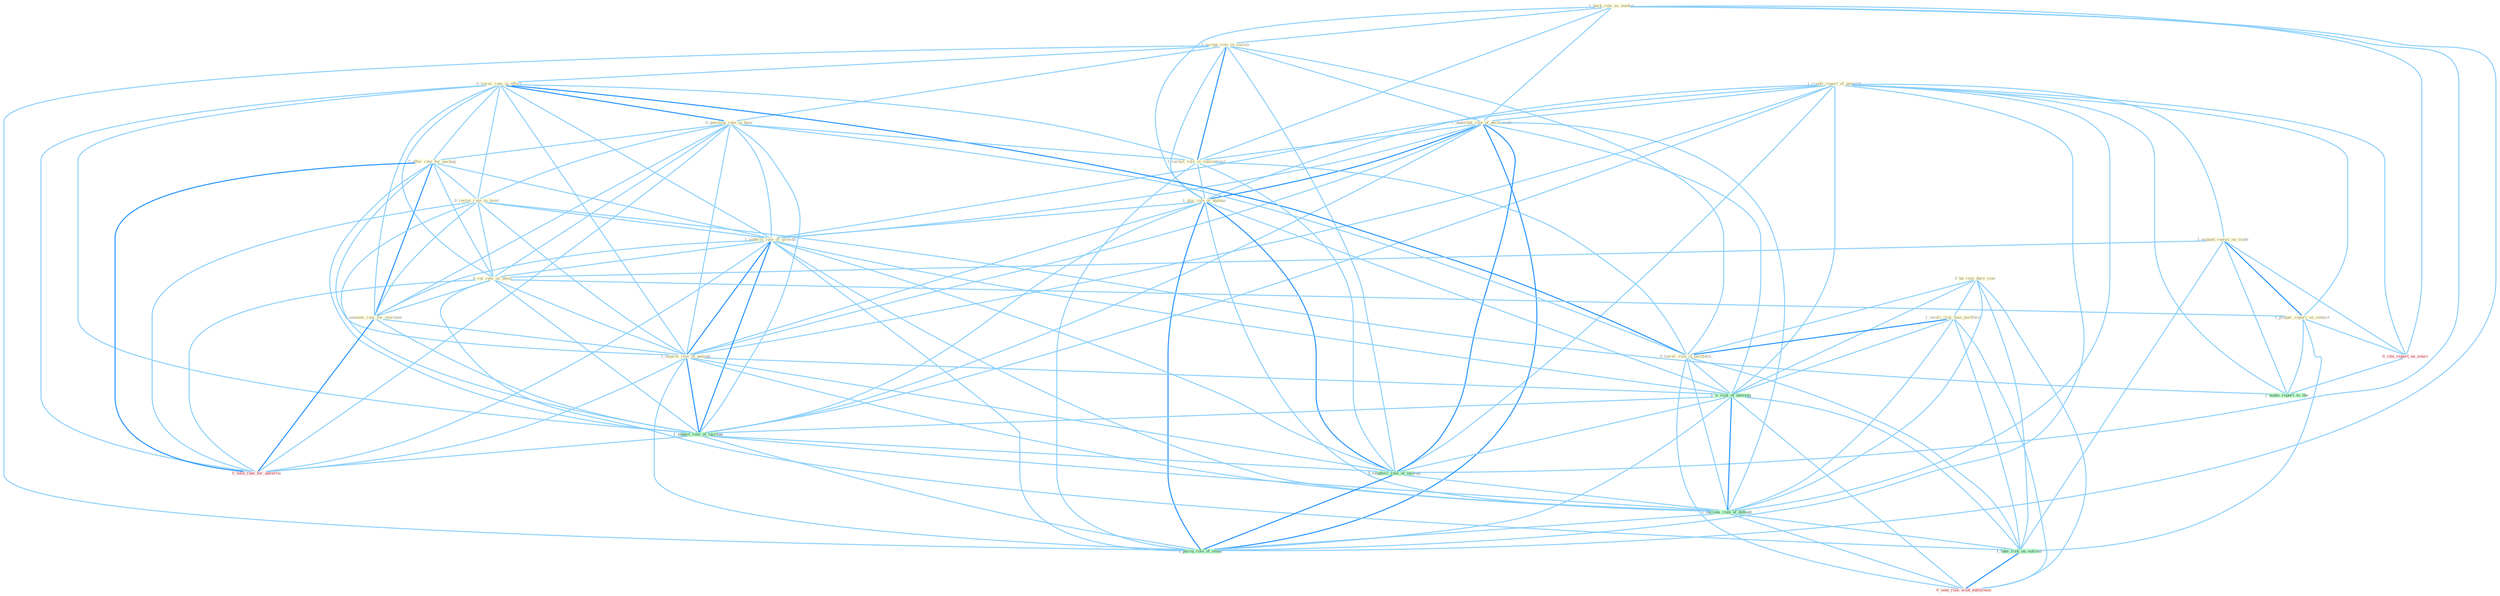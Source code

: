 Graph G{ 
    node
    [shape=polygon,style=filled,width=.5,height=.06,color="#BDFCC9",fixedsize=true,fontsize=4,
    fontcolor="#2f4f4f"];
    {node
    [color="#ffffe0", fontcolor="#8b7d6b"] "1_credit_report_of_genocid " "1_back_role_as_mediat " "0_be_risk_dure_year " "1_occupi_role_in_societi " "1_undertak_role_of_decis-make " "0_lower_rate_in_effort " "0_question_rate_in_hear " "1_offer_rate_for_packag " "1_curtail_role_in_subcontract " "1_expand_report_on_trade " "1_plai_role_of_dummi " "1_involv_risk_than_portfolio " "0_restor_rate_to_level " "1_underst_rate_of_growth " "0_cut_rate_on_them " "1_announc_rate_for_yearnum " "0_lower_risk_in_portfolio " "1_prepar_report_on_contact " "1_improv_rate_of_patient "}
{node [color="#fff0f5", fontcolor="#b22222"] "0_cite_report_as_sourc " "0_take_risk_with_entitynam " "0_hold_rate_for_advertis "}
edge [color="#B0E2FF"];

	"1_credit_report_of_genocid " -- "1_undertak_role_of_decis-make " [w="1", color="#87cefa" ];
	"1_credit_report_of_genocid " -- "1_expand_report_on_trade " [w="1", color="#87cefa" ];
	"1_credit_report_of_genocid " -- "1_plai_role_of_dummi " [w="1", color="#87cefa" ];
	"1_credit_report_of_genocid " -- "1_underst_rate_of_growth " [w="1", color="#87cefa" ];
	"1_credit_report_of_genocid " -- "1_prepar_report_on_contact " [w="1", color="#87cefa" ];
	"1_credit_report_of_genocid " -- "1_improv_rate_of_patient " [w="1", color="#87cefa" ];
	"1_credit_report_of_genocid " -- "1_'s_risk_of_messag " [w="1", color="#87cefa" ];
	"1_credit_report_of_genocid " -- "1_expect_rate_of_increas " [w="1", color="#87cefa" ];
	"1_credit_report_of_genocid " -- "1_reinforc_role_of_institut " [w="1", color="#87cefa" ];
	"1_credit_report_of_genocid " -- "1_increas_risk_of_default " [w="1", color="#87cefa" ];
	"1_credit_report_of_genocid " -- "0_cite_report_as_sourc " [w="1", color="#87cefa" ];
	"1_credit_report_of_genocid " -- "1_pursu_role_of_senat " [w="1", color="#87cefa" ];
	"1_credit_report_of_genocid " -- "1_make_report_to_the " [w="1", color="#87cefa" ];
	"1_back_role_as_mediat " -- "1_occupi_role_in_societi " [w="1", color="#87cefa" ];
	"1_back_role_as_mediat " -- "1_undertak_role_of_decis-make " [w="1", color="#87cefa" ];
	"1_back_role_as_mediat " -- "1_curtail_role_in_subcontract " [w="1", color="#87cefa" ];
	"1_back_role_as_mediat " -- "1_plai_role_of_dummi " [w="1", color="#87cefa" ];
	"1_back_role_as_mediat " -- "1_reinforc_role_of_institut " [w="1", color="#87cefa" ];
	"1_back_role_as_mediat " -- "0_cite_report_as_sourc " [w="1", color="#87cefa" ];
	"1_back_role_as_mediat " -- "1_pursu_role_of_senat " [w="1", color="#87cefa" ];
	"0_be_risk_dure_year " -- "1_involv_risk_than_portfolio " [w="1", color="#87cefa" ];
	"0_be_risk_dure_year " -- "0_lower_risk_in_portfolio " [w="1", color="#87cefa" ];
	"0_be_risk_dure_year " -- "1_'s_risk_of_messag " [w="1", color="#87cefa" ];
	"0_be_risk_dure_year " -- "1_increas_risk_of_default " [w="1", color="#87cefa" ];
	"0_be_risk_dure_year " -- "1_take_risk_on_outcom " [w="1", color="#87cefa" ];
	"0_be_risk_dure_year " -- "0_take_risk_with_entitynam " [w="1", color="#87cefa" ];
	"1_occupi_role_in_societi " -- "1_undertak_role_of_decis-make " [w="1", color="#87cefa" ];
	"1_occupi_role_in_societi " -- "0_lower_rate_in_effort " [w="1", color="#87cefa" ];
	"1_occupi_role_in_societi " -- "0_question_rate_in_hear " [w="1", color="#87cefa" ];
	"1_occupi_role_in_societi " -- "1_curtail_role_in_subcontract " [w="2", color="#1e90ff" , len=0.8];
	"1_occupi_role_in_societi " -- "1_plai_role_of_dummi " [w="1", color="#87cefa" ];
	"1_occupi_role_in_societi " -- "0_lower_risk_in_portfolio " [w="1", color="#87cefa" ];
	"1_occupi_role_in_societi " -- "1_reinforc_role_of_institut " [w="1", color="#87cefa" ];
	"1_occupi_role_in_societi " -- "1_pursu_role_of_senat " [w="1", color="#87cefa" ];
	"1_undertak_role_of_decis-make " -- "1_curtail_role_in_subcontract " [w="1", color="#87cefa" ];
	"1_undertak_role_of_decis-make " -- "1_plai_role_of_dummi " [w="2", color="#1e90ff" , len=0.8];
	"1_undertak_role_of_decis-make " -- "1_underst_rate_of_growth " [w="1", color="#87cefa" ];
	"1_undertak_role_of_decis-make " -- "1_improv_rate_of_patient " [w="1", color="#87cefa" ];
	"1_undertak_role_of_decis-make " -- "1_'s_risk_of_messag " [w="1", color="#87cefa" ];
	"1_undertak_role_of_decis-make " -- "1_expect_rate_of_increas " [w="1", color="#87cefa" ];
	"1_undertak_role_of_decis-make " -- "1_reinforc_role_of_institut " [w="2", color="#1e90ff" , len=0.8];
	"1_undertak_role_of_decis-make " -- "1_increas_risk_of_default " [w="1", color="#87cefa" ];
	"1_undertak_role_of_decis-make " -- "1_pursu_role_of_senat " [w="2", color="#1e90ff" , len=0.8];
	"0_lower_rate_in_effort " -- "0_question_rate_in_hear " [w="2", color="#1e90ff" , len=0.8];
	"0_lower_rate_in_effort " -- "1_offer_rate_for_packag " [w="1", color="#87cefa" ];
	"0_lower_rate_in_effort " -- "1_curtail_role_in_subcontract " [w="1", color="#87cefa" ];
	"0_lower_rate_in_effort " -- "0_restor_rate_to_level " [w="1", color="#87cefa" ];
	"0_lower_rate_in_effort " -- "1_underst_rate_of_growth " [w="1", color="#87cefa" ];
	"0_lower_rate_in_effort " -- "0_cut_rate_on_them " [w="1", color="#87cefa" ];
	"0_lower_rate_in_effort " -- "1_announc_rate_for_yearnum " [w="1", color="#87cefa" ];
	"0_lower_rate_in_effort " -- "0_lower_risk_in_portfolio " [w="2", color="#1e90ff" , len=0.8];
	"0_lower_rate_in_effort " -- "1_improv_rate_of_patient " [w="1", color="#87cefa" ];
	"0_lower_rate_in_effort " -- "1_expect_rate_of_increas " [w="1", color="#87cefa" ];
	"0_lower_rate_in_effort " -- "0_hold_rate_for_advertis " [w="1", color="#87cefa" ];
	"0_question_rate_in_hear " -- "1_offer_rate_for_packag " [w="1", color="#87cefa" ];
	"0_question_rate_in_hear " -- "1_curtail_role_in_subcontract " [w="1", color="#87cefa" ];
	"0_question_rate_in_hear " -- "0_restor_rate_to_level " [w="1", color="#87cefa" ];
	"0_question_rate_in_hear " -- "1_underst_rate_of_growth " [w="1", color="#87cefa" ];
	"0_question_rate_in_hear " -- "0_cut_rate_on_them " [w="1", color="#87cefa" ];
	"0_question_rate_in_hear " -- "1_announc_rate_for_yearnum " [w="1", color="#87cefa" ];
	"0_question_rate_in_hear " -- "0_lower_risk_in_portfolio " [w="1", color="#87cefa" ];
	"0_question_rate_in_hear " -- "1_improv_rate_of_patient " [w="1", color="#87cefa" ];
	"0_question_rate_in_hear " -- "1_expect_rate_of_increas " [w="1", color="#87cefa" ];
	"0_question_rate_in_hear " -- "0_hold_rate_for_advertis " [w="1", color="#87cefa" ];
	"1_offer_rate_for_packag " -- "0_restor_rate_to_level " [w="1", color="#87cefa" ];
	"1_offer_rate_for_packag " -- "1_underst_rate_of_growth " [w="1", color="#87cefa" ];
	"1_offer_rate_for_packag " -- "0_cut_rate_on_them " [w="1", color="#87cefa" ];
	"1_offer_rate_for_packag " -- "1_announc_rate_for_yearnum " [w="2", color="#1e90ff" , len=0.8];
	"1_offer_rate_for_packag " -- "1_improv_rate_of_patient " [w="1", color="#87cefa" ];
	"1_offer_rate_for_packag " -- "1_expect_rate_of_increas " [w="1", color="#87cefa" ];
	"1_offer_rate_for_packag " -- "0_hold_rate_for_advertis " [w="2", color="#1e90ff" , len=0.8];
	"1_curtail_role_in_subcontract " -- "1_plai_role_of_dummi " [w="1", color="#87cefa" ];
	"1_curtail_role_in_subcontract " -- "0_lower_risk_in_portfolio " [w="1", color="#87cefa" ];
	"1_curtail_role_in_subcontract " -- "1_reinforc_role_of_institut " [w="1", color="#87cefa" ];
	"1_curtail_role_in_subcontract " -- "1_pursu_role_of_senat " [w="1", color="#87cefa" ];
	"1_expand_report_on_trade " -- "0_cut_rate_on_them " [w="1", color="#87cefa" ];
	"1_expand_report_on_trade " -- "1_prepar_report_on_contact " [w="2", color="#1e90ff" , len=0.8];
	"1_expand_report_on_trade " -- "1_take_risk_on_outcom " [w="1", color="#87cefa" ];
	"1_expand_report_on_trade " -- "0_cite_report_as_sourc " [w="1", color="#87cefa" ];
	"1_expand_report_on_trade " -- "1_make_report_to_the " [w="1", color="#87cefa" ];
	"1_plai_role_of_dummi " -- "1_underst_rate_of_growth " [w="1", color="#87cefa" ];
	"1_plai_role_of_dummi " -- "1_improv_rate_of_patient " [w="1", color="#87cefa" ];
	"1_plai_role_of_dummi " -- "1_'s_risk_of_messag " [w="1", color="#87cefa" ];
	"1_plai_role_of_dummi " -- "1_expect_rate_of_increas " [w="1", color="#87cefa" ];
	"1_plai_role_of_dummi " -- "1_reinforc_role_of_institut " [w="2", color="#1e90ff" , len=0.8];
	"1_plai_role_of_dummi " -- "1_increas_risk_of_default " [w="1", color="#87cefa" ];
	"1_plai_role_of_dummi " -- "1_pursu_role_of_senat " [w="2", color="#1e90ff" , len=0.8];
	"1_involv_risk_than_portfolio " -- "0_lower_risk_in_portfolio " [w="2", color="#1e90ff" , len=0.8];
	"1_involv_risk_than_portfolio " -- "1_'s_risk_of_messag " [w="1", color="#87cefa" ];
	"1_involv_risk_than_portfolio " -- "1_increas_risk_of_default " [w="1", color="#87cefa" ];
	"1_involv_risk_than_portfolio " -- "1_take_risk_on_outcom " [w="1", color="#87cefa" ];
	"1_involv_risk_than_portfolio " -- "0_take_risk_with_entitynam " [w="1", color="#87cefa" ];
	"0_restor_rate_to_level " -- "1_underst_rate_of_growth " [w="1", color="#87cefa" ];
	"0_restor_rate_to_level " -- "0_cut_rate_on_them " [w="1", color="#87cefa" ];
	"0_restor_rate_to_level " -- "1_announc_rate_for_yearnum " [w="1", color="#87cefa" ];
	"0_restor_rate_to_level " -- "1_improv_rate_of_patient " [w="1", color="#87cefa" ];
	"0_restor_rate_to_level " -- "1_expect_rate_of_increas " [w="1", color="#87cefa" ];
	"0_restor_rate_to_level " -- "1_make_report_to_the " [w="1", color="#87cefa" ];
	"0_restor_rate_to_level " -- "0_hold_rate_for_advertis " [w="1", color="#87cefa" ];
	"1_underst_rate_of_growth " -- "0_cut_rate_on_them " [w="1", color="#87cefa" ];
	"1_underst_rate_of_growth " -- "1_announc_rate_for_yearnum " [w="1", color="#87cefa" ];
	"1_underst_rate_of_growth " -- "1_improv_rate_of_patient " [w="2", color="#1e90ff" , len=0.8];
	"1_underst_rate_of_growth " -- "1_'s_risk_of_messag " [w="1", color="#87cefa" ];
	"1_underst_rate_of_growth " -- "1_expect_rate_of_increas " [w="2", color="#1e90ff" , len=0.8];
	"1_underst_rate_of_growth " -- "1_reinforc_role_of_institut " [w="1", color="#87cefa" ];
	"1_underst_rate_of_growth " -- "1_increas_risk_of_default " [w="1", color="#87cefa" ];
	"1_underst_rate_of_growth " -- "1_pursu_role_of_senat " [w="1", color="#87cefa" ];
	"1_underst_rate_of_growth " -- "0_hold_rate_for_advertis " [w="1", color="#87cefa" ];
	"0_cut_rate_on_them " -- "1_announc_rate_for_yearnum " [w="1", color="#87cefa" ];
	"0_cut_rate_on_them " -- "1_prepar_report_on_contact " [w="1", color="#87cefa" ];
	"0_cut_rate_on_them " -- "1_improv_rate_of_patient " [w="1", color="#87cefa" ];
	"0_cut_rate_on_them " -- "1_expect_rate_of_increas " [w="1", color="#87cefa" ];
	"0_cut_rate_on_them " -- "1_take_risk_on_outcom " [w="1", color="#87cefa" ];
	"0_cut_rate_on_them " -- "0_hold_rate_for_advertis " [w="1", color="#87cefa" ];
	"1_announc_rate_for_yearnum " -- "1_improv_rate_of_patient " [w="1", color="#87cefa" ];
	"1_announc_rate_for_yearnum " -- "1_expect_rate_of_increas " [w="1", color="#87cefa" ];
	"1_announc_rate_for_yearnum " -- "0_hold_rate_for_advertis " [w="2", color="#1e90ff" , len=0.8];
	"0_lower_risk_in_portfolio " -- "1_'s_risk_of_messag " [w="1", color="#87cefa" ];
	"0_lower_risk_in_portfolio " -- "1_increas_risk_of_default " [w="1", color="#87cefa" ];
	"0_lower_risk_in_portfolio " -- "1_take_risk_on_outcom " [w="1", color="#87cefa" ];
	"0_lower_risk_in_portfolio " -- "0_take_risk_with_entitynam " [w="1", color="#87cefa" ];
	"1_prepar_report_on_contact " -- "1_take_risk_on_outcom " [w="1", color="#87cefa" ];
	"1_prepar_report_on_contact " -- "0_cite_report_as_sourc " [w="1", color="#87cefa" ];
	"1_prepar_report_on_contact " -- "1_make_report_to_the " [w="1", color="#87cefa" ];
	"1_improv_rate_of_patient " -- "1_'s_risk_of_messag " [w="1", color="#87cefa" ];
	"1_improv_rate_of_patient " -- "1_expect_rate_of_increas " [w="2", color="#1e90ff" , len=0.8];
	"1_improv_rate_of_patient " -- "1_reinforc_role_of_institut " [w="1", color="#87cefa" ];
	"1_improv_rate_of_patient " -- "1_increas_risk_of_default " [w="1", color="#87cefa" ];
	"1_improv_rate_of_patient " -- "1_pursu_role_of_senat " [w="1", color="#87cefa" ];
	"1_improv_rate_of_patient " -- "0_hold_rate_for_advertis " [w="1", color="#87cefa" ];
	"1_'s_risk_of_messag " -- "1_expect_rate_of_increas " [w="1", color="#87cefa" ];
	"1_'s_risk_of_messag " -- "1_reinforc_role_of_institut " [w="1", color="#87cefa" ];
	"1_'s_risk_of_messag " -- "1_increas_risk_of_default " [w="2", color="#1e90ff" , len=0.8];
	"1_'s_risk_of_messag " -- "1_take_risk_on_outcom " [w="1", color="#87cefa" ];
	"1_'s_risk_of_messag " -- "1_pursu_role_of_senat " [w="1", color="#87cefa" ];
	"1_'s_risk_of_messag " -- "0_take_risk_with_entitynam " [w="1", color="#87cefa" ];
	"1_expect_rate_of_increas " -- "1_reinforc_role_of_institut " [w="1", color="#87cefa" ];
	"1_expect_rate_of_increas " -- "1_increas_risk_of_default " [w="1", color="#87cefa" ];
	"1_expect_rate_of_increas " -- "1_pursu_role_of_senat " [w="1", color="#87cefa" ];
	"1_expect_rate_of_increas " -- "0_hold_rate_for_advertis " [w="1", color="#87cefa" ];
	"1_reinforc_role_of_institut " -- "1_increas_risk_of_default " [w="1", color="#87cefa" ];
	"1_reinforc_role_of_institut " -- "1_pursu_role_of_senat " [w="2", color="#1e90ff" , len=0.8];
	"1_increas_risk_of_default " -- "1_take_risk_on_outcom " [w="1", color="#87cefa" ];
	"1_increas_risk_of_default " -- "1_pursu_role_of_senat " [w="1", color="#87cefa" ];
	"1_increas_risk_of_default " -- "0_take_risk_with_entitynam " [w="1", color="#87cefa" ];
	"1_take_risk_on_outcom " -- "0_take_risk_with_entitynam " [w="2", color="#1e90ff" , len=0.8];
	"0_cite_report_as_sourc " -- "1_make_report_to_the " [w="1", color="#87cefa" ];
}